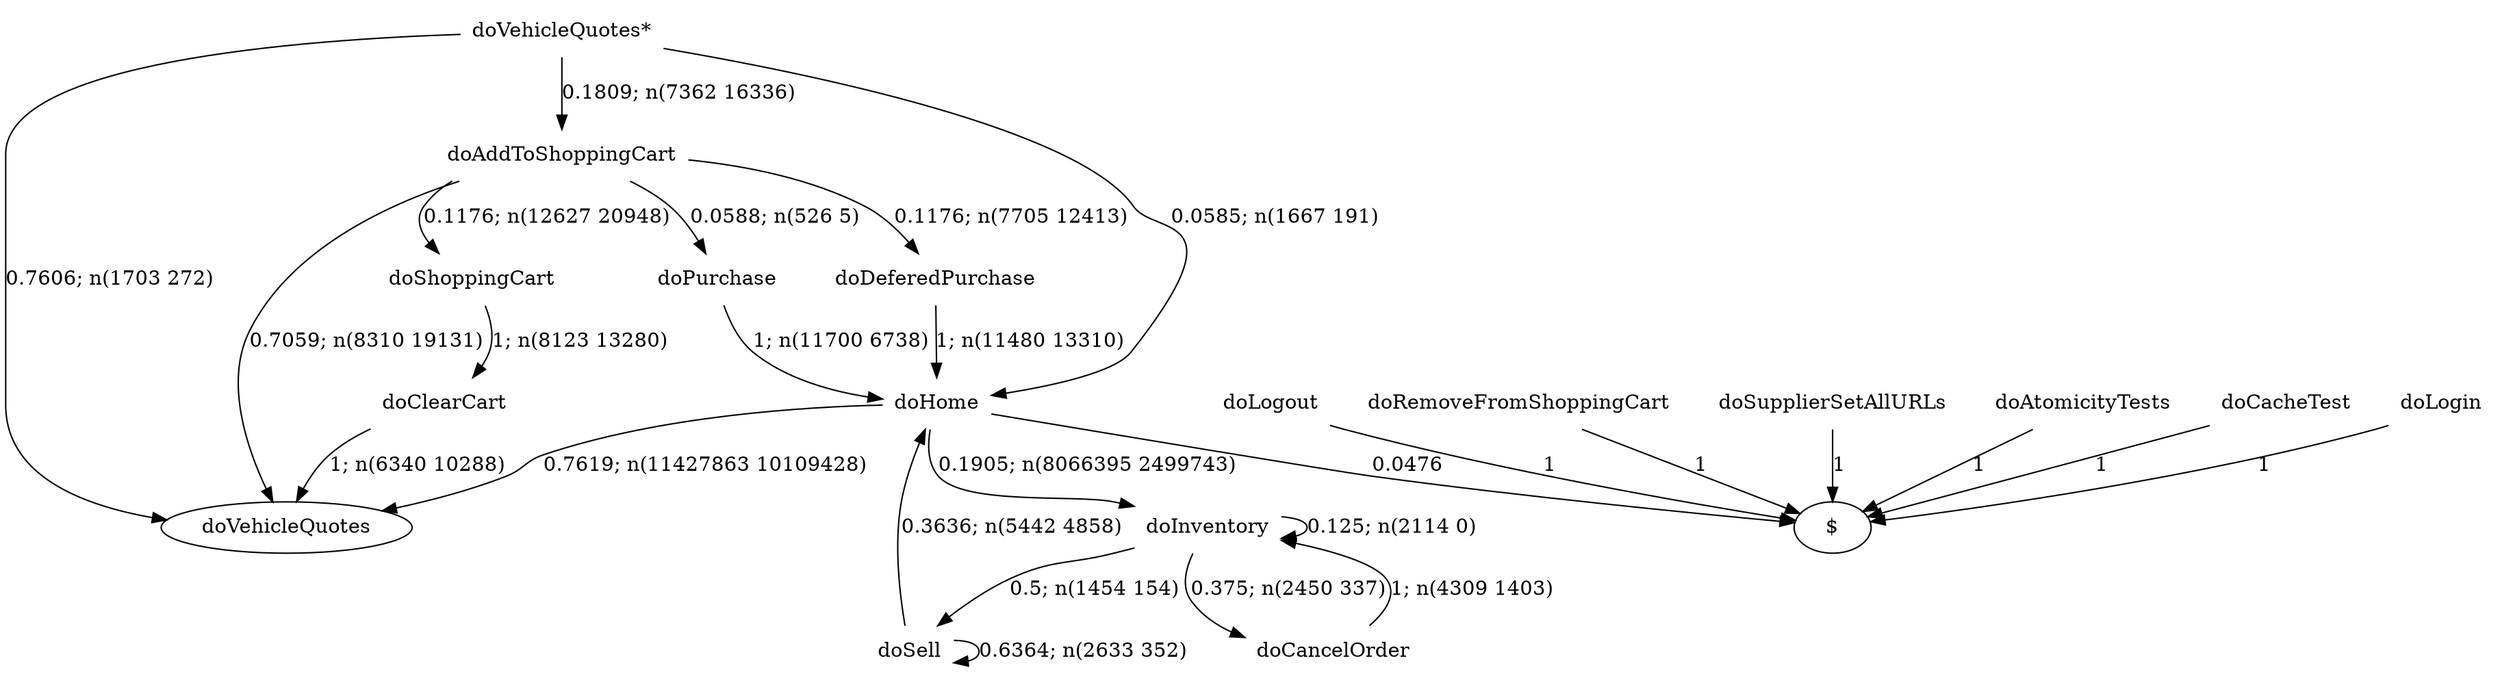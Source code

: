 digraph G {"doVehicleQuotes*" [label="doVehicleQuotes*",shape=none];"doSupplierSetAllURLs" [label="doSupplierSetAllURLs",shape=none];"doAtomicityTests" [label="doAtomicityTests",shape=none];"doCacheTest" [label="doCacheTest",shape=none];"doLogin" [label="doLogin",shape=none];"doAddToShoppingCart" [label="doAddToShoppingCart",shape=none];"doDeferedPurchase" [label="doDeferedPurchase",shape=none];"doHome" [label="doHome",shape=none];"doShoppingCart" [label="doShoppingCart",shape=none];"doClearCart" [label="doClearCart",shape=none];"doPurchase" [label="doPurchase",shape=none];"doInventory" [label="doInventory",shape=none];"doSell" [label="doSell",shape=none];"doLogout" [label="doLogout",shape=none];"doCancelOrder" [label="doCancelOrder",shape=none];"doRemoveFromShoppingCart" [label="doRemoveFromShoppingCart",shape=none];"doVehicleQuotes*"->"doVehicleQuotes" [style=solid,label="0.7606; n(1703 272)"];"doVehicleQuotes*"->"doAddToShoppingCart" [style=solid,label="0.1809; n(7362 16336)"];"doVehicleQuotes*"->"doHome" [style=solid,label="0.0585; n(1667 191)"];"doSupplierSetAllURLs"->"$" [style=solid,label="1"];"doAtomicityTests"->"$" [style=solid,label="1"];"doCacheTest"->"$" [style=solid,label="1"];"doLogin"->"$" [style=solid,label="1"];"doAddToShoppingCart"->"doVehicleQuotes" [style=solid,label="0.7059; n(8310 19131)"];"doAddToShoppingCart"->"doDeferedPurchase" [style=solid,label="0.1176; n(7705 12413)"];"doAddToShoppingCart"->"doShoppingCart" [style=solid,label="0.1176; n(12627 20948)"];"doAddToShoppingCart"->"doPurchase" [style=solid,label="0.0588; n(526 5)"];"doDeferedPurchase"->"doHome" [style=solid,label="1; n(11480 13310)"];"doHome"->"doVehicleQuotes" [style=solid,label="0.7619; n(11427863 10109428)"];"doHome"->"doInventory" [style=solid,label="0.1905; n(8066395 2499743)"];"doHome"->"$" [style=solid,label="0.0476"];"doShoppingCart"->"doClearCart" [style=solid,label="1; n(8123 13280)"];"doClearCart"->"doVehicleQuotes" [style=solid,label="1; n(6340 10288)"];"doPurchase"->"doHome" [style=solid,label="1; n(11700 6738)"];"doInventory"->"doInventory" [style=solid,label="0.125; n(2114 0)"];"doInventory"->"doSell" [style=solid,label="0.5; n(1454 154)"];"doInventory"->"doCancelOrder" [style=solid,label="0.375; n(2450 337)"];"doSell"->"doHome" [style=solid,label="0.3636; n(5442 4858)"];"doSell"->"doSell" [style=solid,label="0.6364; n(2633 352)"];"doLogout"->"$" [style=solid,label="1"];"doCancelOrder"->"doInventory" [style=solid,label="1; n(4309 1403)"];"doRemoveFromShoppingCart"->"$" [style=solid,label="1"];}
